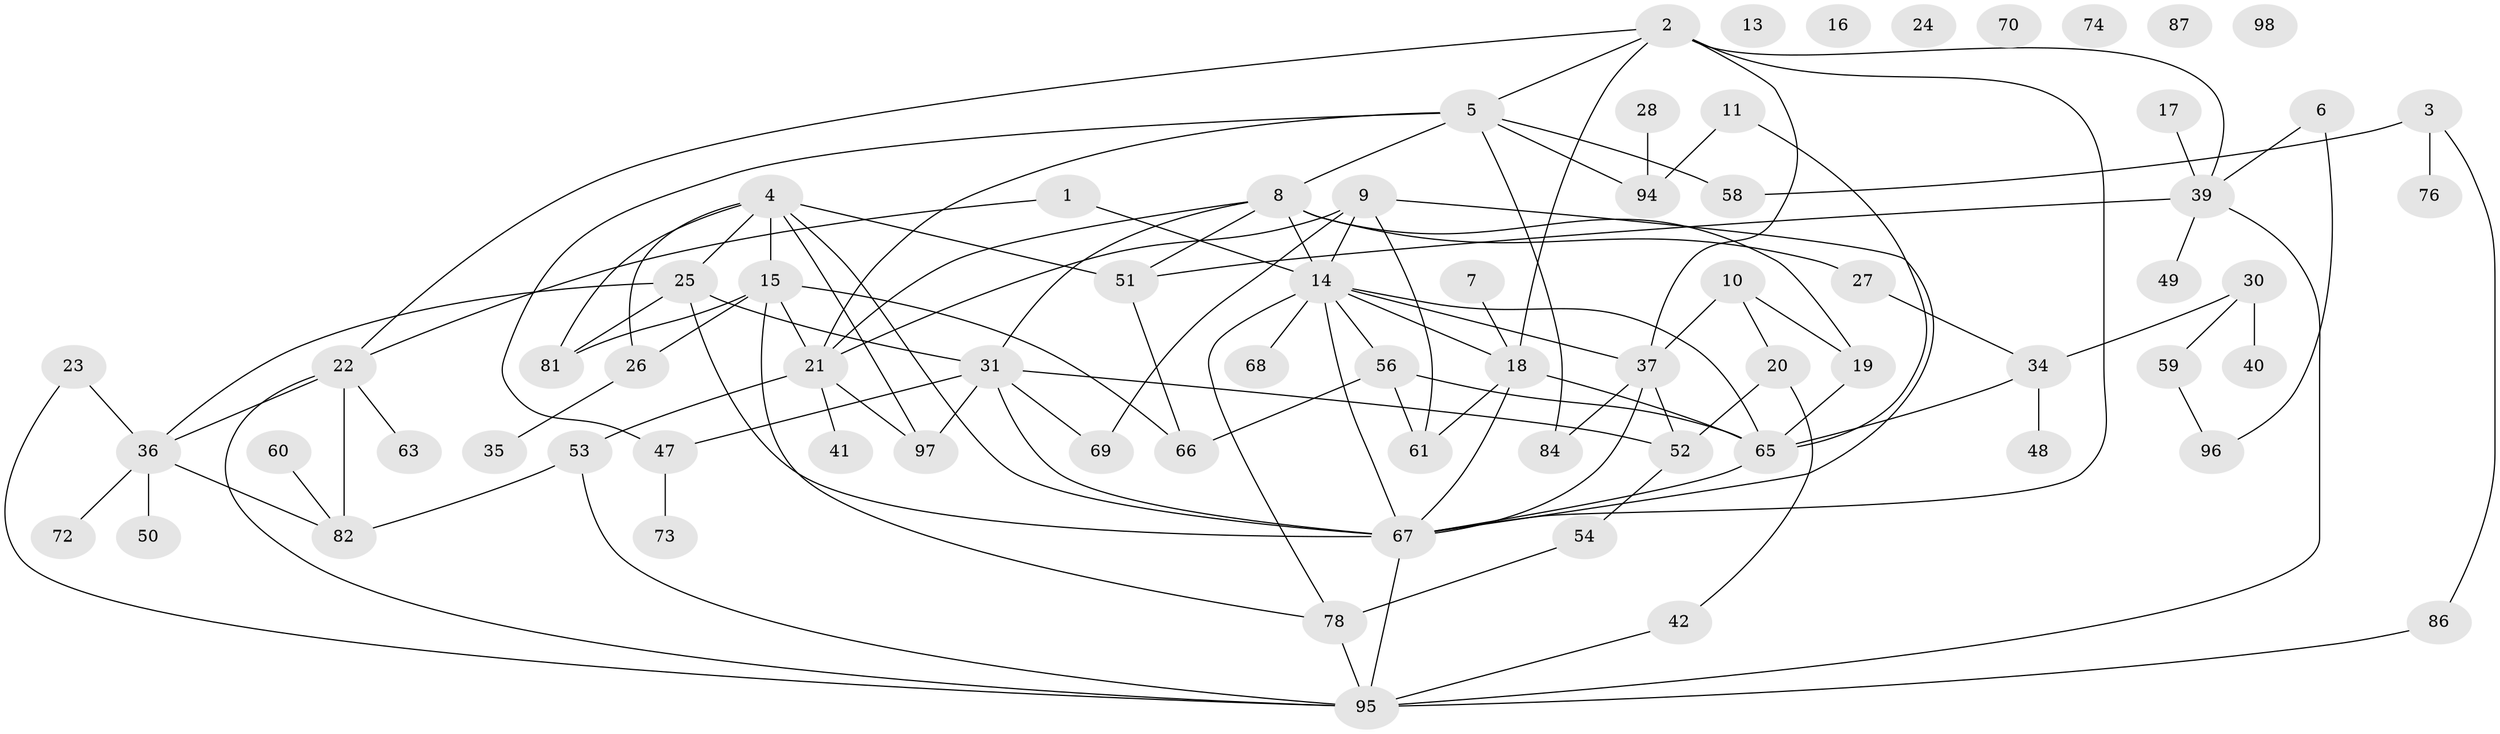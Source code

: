 // original degree distribution, {2: 0.27884615384615385, 6: 0.057692307692307696, 3: 0.21153846153846154, 4: 0.09615384615384616, 1: 0.16346153846153846, 5: 0.09615384615384616, 0: 0.057692307692307696, 7: 0.028846153846153848, 8: 0.009615384615384616}
// Generated by graph-tools (version 1.1) at 2025/16/03/04/25 18:16:27]
// undirected, 72 vertices, 113 edges
graph export_dot {
graph [start="1"]
  node [color=gray90,style=filled];
  1;
  2 [super="+43"];
  3;
  4 [super="+12"];
  5 [super="+45"];
  6;
  7;
  8 [super="+33+88"];
  9 [super="+55"];
  10 [super="+71"];
  11;
  13;
  14 [super="+90"];
  15 [super="+85+57"];
  16;
  17;
  18 [super="+91"];
  19 [super="+29"];
  20;
  21 [super="+102+46"];
  22 [super="+38+77"];
  23;
  24;
  25 [super="+32+93"];
  26;
  27;
  28;
  30;
  31 [super="+80+64"];
  34;
  35;
  36 [super="+44"];
  37 [super="+101"];
  39;
  40;
  41;
  42;
  47;
  48;
  49;
  50;
  51;
  52;
  53;
  54 [super="+92"];
  56;
  58;
  59;
  60;
  61;
  63;
  65 [super="+75"];
  66 [super="+89"];
  67 [super="+83"];
  68;
  69;
  70 [super="+103"];
  72;
  73 [super="+100"];
  74;
  76;
  78;
  81;
  82;
  84;
  86;
  87;
  94;
  95;
  96;
  97;
  98;
  1 -- 22;
  1 -- 14;
  2 -- 18;
  2 -- 22;
  2 -- 39;
  2 -- 67;
  2 -- 37;
  2 -- 5;
  3 -- 58;
  3 -- 76;
  3 -- 86;
  4 -- 51;
  4 -- 81;
  4 -- 25;
  4 -- 97;
  4 -- 67;
  4 -- 26;
  4 -- 15;
  5 -- 58;
  5 -- 94 [weight=2];
  5 -- 8;
  5 -- 84;
  5 -- 21;
  5 -- 47;
  6 -- 39;
  6 -- 96;
  7 -- 18;
  8 -- 21;
  8 -- 27;
  8 -- 14;
  8 -- 31;
  8 -- 51;
  8 -- 19;
  9 -- 61;
  9 -- 69;
  9 -- 14;
  9 -- 67;
  9 -- 21;
  10 -- 19;
  10 -- 20;
  10 -- 37;
  11 -- 94;
  11 -- 65;
  14 -- 67;
  14 -- 68;
  14 -- 37;
  14 -- 78;
  14 -- 56;
  14 -- 18;
  14 -- 65;
  15 -- 21;
  15 -- 78;
  15 -- 26;
  15 -- 66;
  15 -- 81;
  17 -- 39;
  18 -- 61;
  18 -- 67;
  18 -- 65;
  19 -- 65;
  20 -- 42;
  20 -- 52;
  21 -- 97;
  21 -- 53;
  21 -- 41;
  22 -- 82 [weight=2];
  22 -- 36;
  22 -- 63;
  22 -- 95;
  23 -- 36;
  23 -- 95;
  25 -- 67;
  25 -- 31;
  25 -- 36;
  25 -- 81;
  26 -- 35;
  27 -- 34;
  28 -- 94;
  30 -- 34;
  30 -- 40;
  30 -- 59;
  31 -- 69;
  31 -- 47;
  31 -- 97;
  31 -- 67;
  31 -- 52;
  34 -- 48;
  34 -- 65;
  36 -- 50;
  36 -- 82;
  36 -- 72;
  37 -- 52;
  37 -- 67;
  37 -- 84;
  39 -- 49;
  39 -- 51;
  39 -- 95;
  42 -- 95;
  47 -- 73;
  51 -- 66;
  52 -- 54;
  53 -- 82;
  53 -- 95;
  54 -- 78;
  56 -- 61;
  56 -- 65;
  56 -- 66;
  59 -- 96;
  60 -- 82;
  65 -- 67;
  67 -- 95;
  78 -- 95;
  86 -- 95;
}
